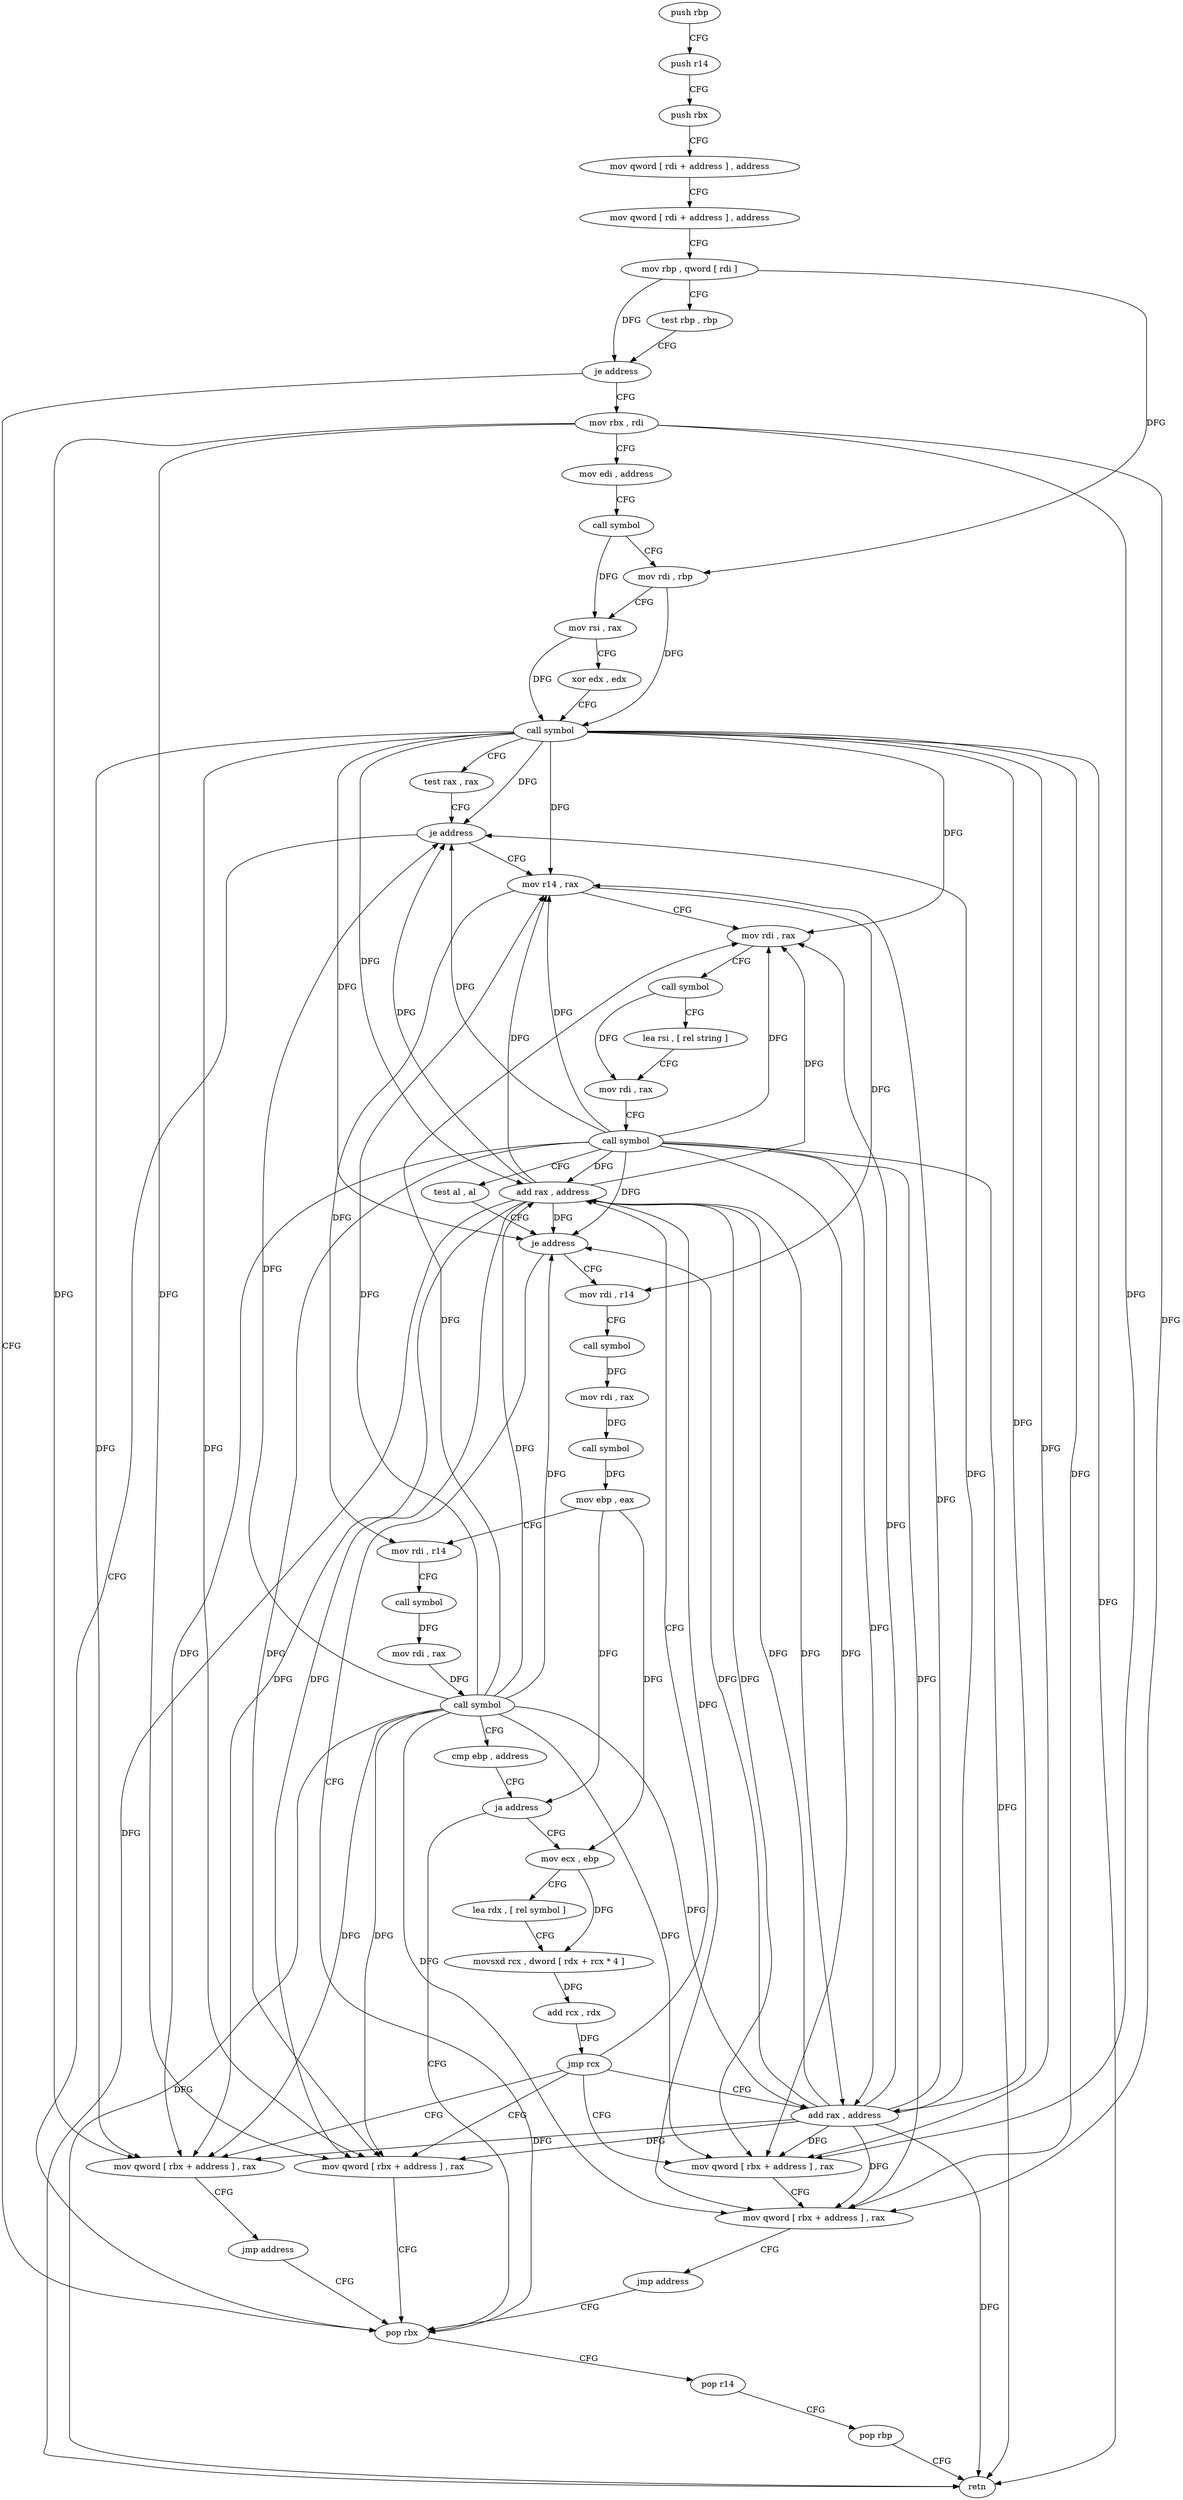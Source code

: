 digraph "func" {
"87328" [label = "push rbp" ]
"87329" [label = "push r14" ]
"87331" [label = "push rbx" ]
"87332" [label = "mov qword [ rdi + address ] , address" ]
"87340" [label = "mov qword [ rdi + address ] , address" ]
"87348" [label = "mov rbp , qword [ rdi ]" ]
"87351" [label = "test rbp , rbp" ]
"87354" [label = "je address" ]
"87506" [label = "pop rbx" ]
"87360" [label = "mov rbx , rdi" ]
"87507" [label = "pop r14" ]
"87509" [label = "pop rbp" ]
"87510" [label = "retn" ]
"87363" [label = "mov edi , address" ]
"87368" [label = "call symbol" ]
"87373" [label = "mov rdi , rbp" ]
"87376" [label = "mov rsi , rax" ]
"87379" [label = "xor edx , edx" ]
"87381" [label = "call symbol" ]
"87386" [label = "test rax , rax" ]
"87389" [label = "je address" ]
"87391" [label = "mov r14 , rax" ]
"87394" [label = "mov rdi , rax" ]
"87397" [label = "call symbol" ]
"87402" [label = "lea rsi , [ rel string ]" ]
"87409" [label = "mov rdi , rax" ]
"87412" [label = "call symbol" ]
"87417" [label = "test al , al" ]
"87419" [label = "je address" ]
"87421" [label = "mov rdi , r14" ]
"87424" [label = "call symbol" ]
"87429" [label = "mov rdi , rax" ]
"87432" [label = "call symbol" ]
"87437" [label = "mov ebp , eax" ]
"87439" [label = "mov rdi , r14" ]
"87442" [label = "call symbol" ]
"87447" [label = "mov rdi , rax" ]
"87450" [label = "call symbol" ]
"87455" [label = "cmp ebp , address" ]
"87458" [label = "ja address" ]
"87460" [label = "mov ecx , ebp" ]
"87462" [label = "lea rdx , [ rel symbol ]" ]
"87469" [label = "movsxd rcx , dword [ rdx + rcx * 4 ]" ]
"87473" [label = "add rcx , rdx" ]
"87476" [label = "jmp rcx" ]
"87478" [label = "mov qword [ rbx + address ] , rax" ]
"87488" [label = "add rax , address" ]
"87492" [label = "mov qword [ rbx + address ] , rax" ]
"87498" [label = "add rax , address" ]
"87502" [label = "mov qword [ rbx + address ] , rax" ]
"87482" [label = "mov qword [ rbx + address ] , rax" ]
"87486" [label = "jmp address" ]
"87496" [label = "jmp address" ]
"87328" -> "87329" [ label = "CFG" ]
"87329" -> "87331" [ label = "CFG" ]
"87331" -> "87332" [ label = "CFG" ]
"87332" -> "87340" [ label = "CFG" ]
"87340" -> "87348" [ label = "CFG" ]
"87348" -> "87351" [ label = "CFG" ]
"87348" -> "87354" [ label = "DFG" ]
"87348" -> "87373" [ label = "DFG" ]
"87351" -> "87354" [ label = "CFG" ]
"87354" -> "87506" [ label = "CFG" ]
"87354" -> "87360" [ label = "CFG" ]
"87506" -> "87507" [ label = "CFG" ]
"87360" -> "87363" [ label = "CFG" ]
"87360" -> "87478" [ label = "DFG" ]
"87360" -> "87482" [ label = "DFG" ]
"87360" -> "87492" [ label = "DFG" ]
"87360" -> "87502" [ label = "DFG" ]
"87507" -> "87509" [ label = "CFG" ]
"87509" -> "87510" [ label = "CFG" ]
"87363" -> "87368" [ label = "CFG" ]
"87368" -> "87373" [ label = "CFG" ]
"87368" -> "87376" [ label = "DFG" ]
"87373" -> "87376" [ label = "CFG" ]
"87373" -> "87381" [ label = "DFG" ]
"87376" -> "87379" [ label = "CFG" ]
"87376" -> "87381" [ label = "DFG" ]
"87379" -> "87381" [ label = "CFG" ]
"87381" -> "87386" [ label = "CFG" ]
"87381" -> "87510" [ label = "DFG" ]
"87381" -> "87389" [ label = "DFG" ]
"87381" -> "87391" [ label = "DFG" ]
"87381" -> "87394" [ label = "DFG" ]
"87381" -> "87419" [ label = "DFG" ]
"87381" -> "87478" [ label = "DFG" ]
"87381" -> "87482" [ label = "DFG" ]
"87381" -> "87488" [ label = "DFG" ]
"87381" -> "87492" [ label = "DFG" ]
"87381" -> "87498" [ label = "DFG" ]
"87381" -> "87502" [ label = "DFG" ]
"87386" -> "87389" [ label = "CFG" ]
"87389" -> "87506" [ label = "CFG" ]
"87389" -> "87391" [ label = "CFG" ]
"87391" -> "87394" [ label = "CFG" ]
"87391" -> "87421" [ label = "DFG" ]
"87391" -> "87439" [ label = "DFG" ]
"87394" -> "87397" [ label = "CFG" ]
"87397" -> "87402" [ label = "CFG" ]
"87397" -> "87409" [ label = "DFG" ]
"87402" -> "87409" [ label = "CFG" ]
"87409" -> "87412" [ label = "CFG" ]
"87412" -> "87417" [ label = "CFG" ]
"87412" -> "87389" [ label = "DFG" ]
"87412" -> "87391" [ label = "DFG" ]
"87412" -> "87394" [ label = "DFG" ]
"87412" -> "87510" [ label = "DFG" ]
"87412" -> "87419" [ label = "DFG" ]
"87412" -> "87478" [ label = "DFG" ]
"87412" -> "87482" [ label = "DFG" ]
"87412" -> "87488" [ label = "DFG" ]
"87412" -> "87492" [ label = "DFG" ]
"87412" -> "87498" [ label = "DFG" ]
"87412" -> "87502" [ label = "DFG" ]
"87417" -> "87419" [ label = "CFG" ]
"87419" -> "87506" [ label = "CFG" ]
"87419" -> "87421" [ label = "CFG" ]
"87421" -> "87424" [ label = "CFG" ]
"87424" -> "87429" [ label = "DFG" ]
"87429" -> "87432" [ label = "DFG" ]
"87432" -> "87437" [ label = "DFG" ]
"87437" -> "87439" [ label = "CFG" ]
"87437" -> "87458" [ label = "DFG" ]
"87437" -> "87460" [ label = "DFG" ]
"87439" -> "87442" [ label = "CFG" ]
"87442" -> "87447" [ label = "DFG" ]
"87447" -> "87450" [ label = "DFG" ]
"87450" -> "87455" [ label = "CFG" ]
"87450" -> "87389" [ label = "DFG" ]
"87450" -> "87391" [ label = "DFG" ]
"87450" -> "87394" [ label = "DFG" ]
"87450" -> "87419" [ label = "DFG" ]
"87450" -> "87510" [ label = "DFG" ]
"87450" -> "87478" [ label = "DFG" ]
"87450" -> "87482" [ label = "DFG" ]
"87450" -> "87488" [ label = "DFG" ]
"87450" -> "87492" [ label = "DFG" ]
"87450" -> "87498" [ label = "DFG" ]
"87450" -> "87502" [ label = "DFG" ]
"87455" -> "87458" [ label = "CFG" ]
"87458" -> "87506" [ label = "CFG" ]
"87458" -> "87460" [ label = "CFG" ]
"87460" -> "87462" [ label = "CFG" ]
"87460" -> "87469" [ label = "DFG" ]
"87462" -> "87469" [ label = "CFG" ]
"87469" -> "87473" [ label = "DFG" ]
"87473" -> "87476" [ label = "DFG" ]
"87476" -> "87478" [ label = "CFG" ]
"87476" -> "87488" [ label = "CFG" ]
"87476" -> "87492" [ label = "CFG" ]
"87476" -> "87498" [ label = "CFG" ]
"87476" -> "87502" [ label = "CFG" ]
"87478" -> "87482" [ label = "CFG" ]
"87488" -> "87492" [ label = "DFG" ]
"87488" -> "87389" [ label = "DFG" ]
"87488" -> "87391" [ label = "DFG" ]
"87488" -> "87394" [ label = "DFG" ]
"87488" -> "87419" [ label = "DFG" ]
"87488" -> "87478" [ label = "DFG" ]
"87488" -> "87482" [ label = "DFG" ]
"87488" -> "87510" [ label = "DFG" ]
"87488" -> "87498" [ label = "DFG" ]
"87488" -> "87502" [ label = "DFG" ]
"87492" -> "87496" [ label = "CFG" ]
"87498" -> "87502" [ label = "DFG" ]
"87498" -> "87389" [ label = "DFG" ]
"87498" -> "87391" [ label = "DFG" ]
"87498" -> "87394" [ label = "DFG" ]
"87498" -> "87419" [ label = "DFG" ]
"87498" -> "87478" [ label = "DFG" ]
"87498" -> "87482" [ label = "DFG" ]
"87498" -> "87488" [ label = "DFG" ]
"87498" -> "87492" [ label = "DFG" ]
"87498" -> "87510" [ label = "DFG" ]
"87502" -> "87506" [ label = "CFG" ]
"87482" -> "87486" [ label = "CFG" ]
"87486" -> "87506" [ label = "CFG" ]
"87496" -> "87506" [ label = "CFG" ]
}
